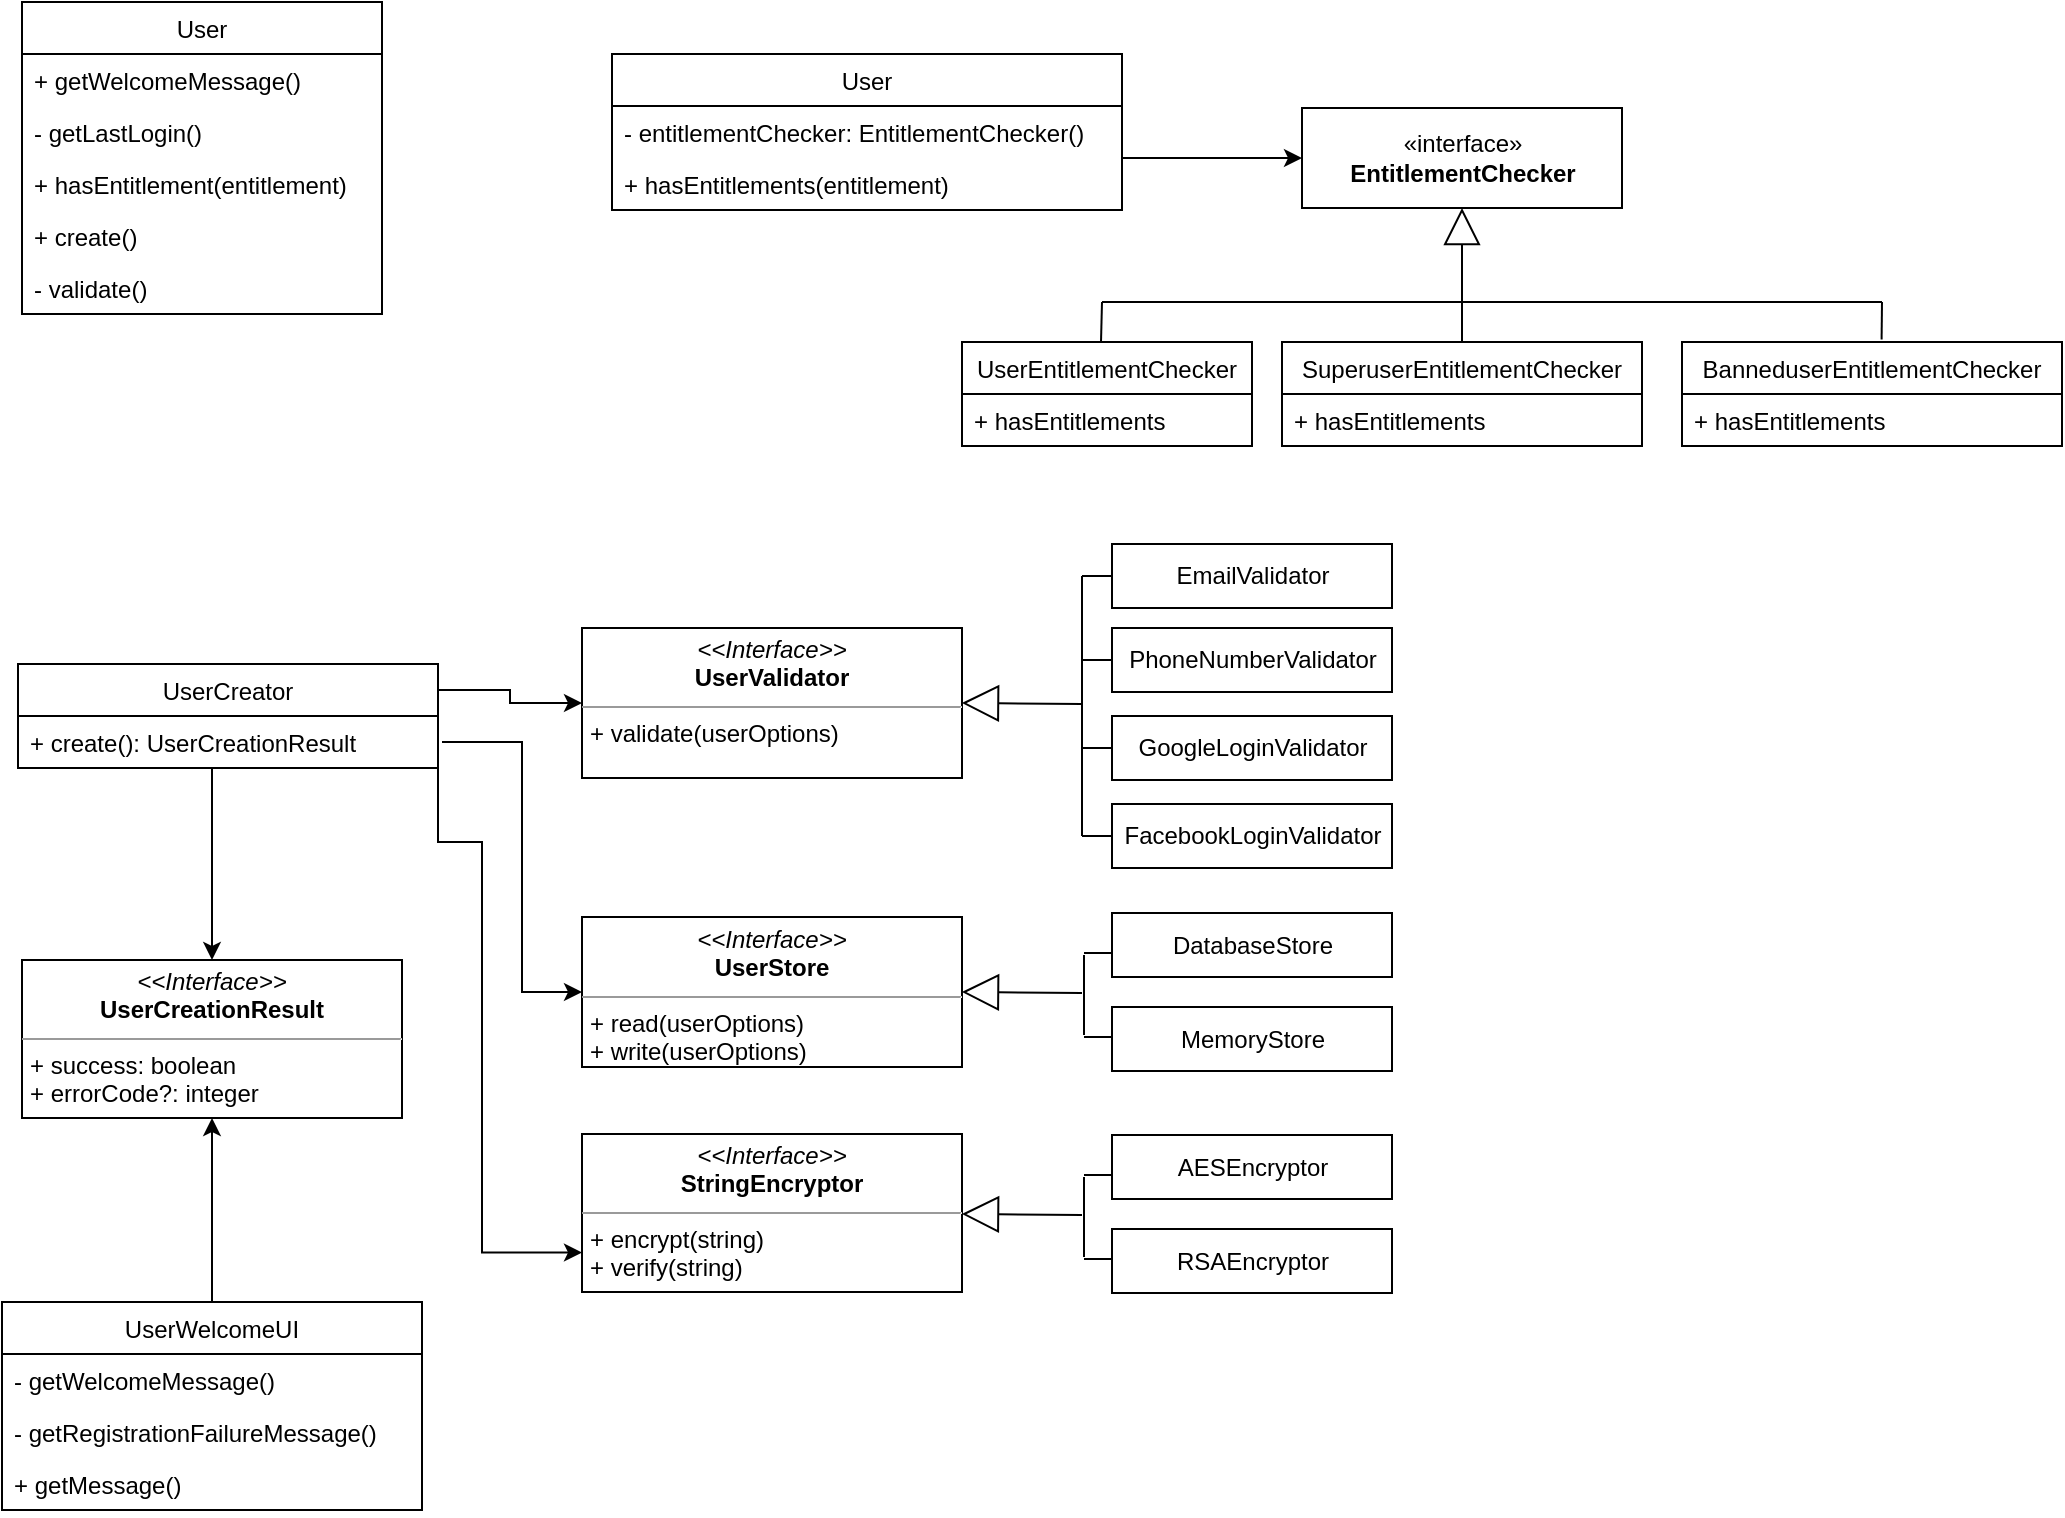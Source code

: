 <mxfile version="11.2.5" type="device" pages="1"><diagram id="V3O5zdJFwEncdk0u1EwL" name="Page-1"><mxGraphModel dx="786" dy="582" grid="1" gridSize="10" guides="1" tooltips="1" connect="1" arrows="1" fold="1" page="1" pageScale="1" pageWidth="850" pageHeight="1100" math="0" shadow="0"><root><mxCell id="0"/><mxCell id="1" parent="0"/><mxCell id="7j0RCMkMAUo1wKcaJVe4-88" style="edgeStyle=orthogonalEdgeStyle;rounded=0;orthogonalLoop=1;jettySize=auto;html=1;" edge="1" parent="1" source="7j0RCMkMAUo1wKcaJVe4-35" target="7j0RCMkMAUo1wKcaJVe4-83"><mxGeometry relative="1" as="geometry"><Array as="points"><mxPoint x="135" y="440"/><mxPoint x="135" y="440"/></Array></mxGeometry></mxCell><mxCell id="7j0RCMkMAUo1wKcaJVe4-6" value="User" style="swimlane;fontStyle=0;childLayout=stackLayout;horizontal=1;startSize=26;fillColor=none;horizontalStack=0;resizeParent=1;resizeParentMax=0;resizeLast=0;collapsible=1;marginBottom=0;" vertex="1" parent="1"><mxGeometry x="40" y="40" width="180" height="156" as="geometry"/></mxCell><mxCell id="7j0RCMkMAUo1wKcaJVe4-7" value="+ getWelcomeMessage()" style="text;strokeColor=none;fillColor=none;align=left;verticalAlign=top;spacingLeft=4;spacingRight=4;overflow=hidden;rotatable=0;points=[[0,0.5],[1,0.5]];portConstraint=eastwest;" vertex="1" parent="7j0RCMkMAUo1wKcaJVe4-6"><mxGeometry y="26" width="180" height="26" as="geometry"/></mxCell><mxCell id="7j0RCMkMAUo1wKcaJVe4-8" value="- getLastLogin()" style="text;strokeColor=none;fillColor=none;align=left;verticalAlign=top;spacingLeft=4;spacingRight=4;overflow=hidden;rotatable=0;points=[[0,0.5],[1,0.5]];portConstraint=eastwest;" vertex="1" parent="7j0RCMkMAUo1wKcaJVe4-6"><mxGeometry y="52" width="180" height="26" as="geometry"/></mxCell><mxCell id="7j0RCMkMAUo1wKcaJVe4-9" value="+ hasEntitlement(entitlement)" style="text;strokeColor=none;fillColor=none;align=left;verticalAlign=top;spacingLeft=4;spacingRight=4;overflow=hidden;rotatable=0;points=[[0,0.5],[1,0.5]];portConstraint=eastwest;" vertex="1" parent="7j0RCMkMAUo1wKcaJVe4-6"><mxGeometry y="78" width="180" height="26" as="geometry"/></mxCell><mxCell id="7j0RCMkMAUo1wKcaJVe4-10" value="+ create()" style="text;strokeColor=none;fillColor=none;align=left;verticalAlign=top;spacingLeft=4;spacingRight=4;overflow=hidden;rotatable=0;points=[[0,0.5],[1,0.5]];portConstraint=eastwest;" vertex="1" parent="7j0RCMkMAUo1wKcaJVe4-6"><mxGeometry y="104" width="180" height="26" as="geometry"/></mxCell><mxCell id="7j0RCMkMAUo1wKcaJVe4-11" value="- validate()" style="text;strokeColor=none;fillColor=none;align=left;verticalAlign=top;spacingLeft=4;spacingRight=4;overflow=hidden;rotatable=0;points=[[0,0.5],[1,0.5]];portConstraint=eastwest;" vertex="1" parent="7j0RCMkMAUo1wKcaJVe4-6"><mxGeometry y="130" width="180" height="26" as="geometry"/></mxCell><mxCell id="7j0RCMkMAUo1wKcaJVe4-13" value="User" style="swimlane;fontStyle=0;childLayout=stackLayout;horizontal=1;startSize=26;fillColor=none;horizontalStack=0;resizeParent=1;resizeParentMax=0;resizeLast=0;collapsible=1;marginBottom=0;" vertex="1" parent="1"><mxGeometry x="335" y="66" width="255" height="78" as="geometry"/></mxCell><mxCell id="7j0RCMkMAUo1wKcaJVe4-14" value="- entitlementChecker: EntitlementChecker()" style="text;strokeColor=none;fillColor=none;align=left;verticalAlign=top;spacingLeft=4;spacingRight=4;overflow=hidden;rotatable=0;points=[[0,0.5],[1,0.5]];portConstraint=eastwest;" vertex="1" parent="7j0RCMkMAUo1wKcaJVe4-13"><mxGeometry y="26" width="255" height="26" as="geometry"/></mxCell><mxCell id="7j0RCMkMAUo1wKcaJVe4-15" value="+ hasEntitlements(entitlement)" style="text;strokeColor=none;fillColor=none;align=left;verticalAlign=top;spacingLeft=4;spacingRight=4;overflow=hidden;rotatable=0;points=[[0,0.5],[1,0.5]];portConstraint=eastwest;" vertex="1" parent="7j0RCMkMAUo1wKcaJVe4-13"><mxGeometry y="52" width="255" height="26" as="geometry"/></mxCell><mxCell id="7j0RCMkMAUo1wKcaJVe4-19" value="«interface»&lt;br&gt;&lt;b&gt;EntitlementChecker&lt;/b&gt;" style="html=1;" vertex="1" parent="1"><mxGeometry x="680" y="93" width="160" height="50" as="geometry"/></mxCell><mxCell id="7j0RCMkMAUo1wKcaJVe4-20" style="edgeStyle=orthogonalEdgeStyle;rounded=0;orthogonalLoop=1;jettySize=auto;html=1;exitX=1;exitY=0.5;exitDx=0;exitDy=0;entryX=0;entryY=0.5;entryDx=0;entryDy=0;" edge="1" parent="1" source="7j0RCMkMAUo1wKcaJVe4-14" target="7j0RCMkMAUo1wKcaJVe4-19"><mxGeometry relative="1" as="geometry"><Array as="points"><mxPoint x="590" y="118"/></Array></mxGeometry></mxCell><mxCell id="7j0RCMkMAUo1wKcaJVe4-21" value="UserEntitlementChecker" style="swimlane;fontStyle=0;childLayout=stackLayout;horizontal=1;startSize=26;fillColor=none;horizontalStack=0;resizeParent=1;resizeParentMax=0;resizeLast=0;collapsible=1;marginBottom=0;" vertex="1" parent="1"><mxGeometry x="510" y="210" width="145" height="52" as="geometry"/></mxCell><mxCell id="7j0RCMkMAUo1wKcaJVe4-22" value="+ hasEntitlements" style="text;strokeColor=none;fillColor=none;align=left;verticalAlign=top;spacingLeft=4;spacingRight=4;overflow=hidden;rotatable=0;points=[[0,0.5],[1,0.5]];portConstraint=eastwest;" vertex="1" parent="7j0RCMkMAUo1wKcaJVe4-21"><mxGeometry y="26" width="145" height="26" as="geometry"/></mxCell><mxCell id="7j0RCMkMAUo1wKcaJVe4-25" value="BanneduserEntitlementChecker" style="swimlane;fontStyle=0;childLayout=stackLayout;horizontal=1;startSize=26;fillColor=none;horizontalStack=0;resizeParent=1;resizeParentMax=0;resizeLast=0;collapsible=1;marginBottom=0;" vertex="1" parent="1"><mxGeometry x="870" y="210" width="190" height="52" as="geometry"/></mxCell><mxCell id="7j0RCMkMAUo1wKcaJVe4-26" value="+ hasEntitlements" style="text;strokeColor=none;fillColor=none;align=left;verticalAlign=top;spacingLeft=4;spacingRight=4;overflow=hidden;rotatable=0;points=[[0,0.5],[1,0.5]];portConstraint=eastwest;" vertex="1" parent="7j0RCMkMAUo1wKcaJVe4-25"><mxGeometry y="26" width="190" height="26" as="geometry"/></mxCell><mxCell id="7j0RCMkMAUo1wKcaJVe4-27" value="SuperuserEntitlementChecker" style="swimlane;fontStyle=0;childLayout=stackLayout;horizontal=1;startSize=26;fillColor=none;horizontalStack=0;resizeParent=1;resizeParentMax=0;resizeLast=0;collapsible=1;marginBottom=0;" vertex="1" parent="1"><mxGeometry x="670" y="210" width="180" height="52" as="geometry"/></mxCell><mxCell id="7j0RCMkMAUo1wKcaJVe4-28" value="+ hasEntitlements" style="text;strokeColor=none;fillColor=none;align=left;verticalAlign=top;spacingLeft=4;spacingRight=4;overflow=hidden;rotatable=0;points=[[0,0.5],[1,0.5]];portConstraint=eastwest;" vertex="1" parent="7j0RCMkMAUo1wKcaJVe4-27"><mxGeometry y="26" width="180" height="26" as="geometry"/></mxCell><mxCell id="7j0RCMkMAUo1wKcaJVe4-29" value="" style="endArrow=block;endSize=16;endFill=0;html=1;entryX=0.5;entryY=1;entryDx=0;entryDy=0;exitX=0.5;exitY=0;exitDx=0;exitDy=0;" edge="1" parent="1" source="7j0RCMkMAUo1wKcaJVe4-27" target="7j0RCMkMAUo1wKcaJVe4-19"><mxGeometry width="160" relative="1" as="geometry"><mxPoint x="270" y="290" as="sourcePoint"/><mxPoint x="430" y="290" as="targetPoint"/></mxGeometry></mxCell><mxCell id="7j0RCMkMAUo1wKcaJVe4-31" value="" style="endArrow=none;html=1;" edge="1" parent="1"><mxGeometry width="50" height="50" relative="1" as="geometry"><mxPoint x="580" y="190" as="sourcePoint"/><mxPoint x="760" y="190" as="targetPoint"/></mxGeometry></mxCell><mxCell id="7j0RCMkMAUo1wKcaJVe4-32" value="" style="endArrow=none;html=1;" edge="1" parent="1"><mxGeometry width="50" height="50" relative="1" as="geometry"><mxPoint x="760" y="190" as="sourcePoint"/><mxPoint x="970" y="190" as="targetPoint"/></mxGeometry></mxCell><mxCell id="7j0RCMkMAUo1wKcaJVe4-33" value="" style="endArrow=none;html=1;exitX=0.5;exitY=0;exitDx=0;exitDy=0;" edge="1" parent="1"><mxGeometry width="50" height="50" relative="1" as="geometry"><mxPoint x="579.5" y="210" as="sourcePoint"/><mxPoint x="580" y="190" as="targetPoint"/></mxGeometry></mxCell><mxCell id="7j0RCMkMAUo1wKcaJVe4-34" value="" style="endArrow=none;html=1;exitX=0.52;exitY=-0.025;exitDx=0;exitDy=0;exitPerimeter=0;" edge="1" parent="1"><mxGeometry width="50" height="50" relative="1" as="geometry"><mxPoint x="969.8" y="208.7" as="sourcePoint"/><mxPoint x="970" y="190" as="targetPoint"/></mxGeometry></mxCell><mxCell id="7j0RCMkMAUo1wKcaJVe4-42" value="&lt;p style=&quot;margin: 0px ; margin-top: 4px ; text-align: center&quot;&gt;&lt;i&gt;&amp;lt;&amp;lt;Interface&amp;gt;&amp;gt;&lt;/i&gt;&lt;br&gt;&lt;b&gt;UserValidator&lt;/b&gt;&lt;/p&gt;&lt;hr size=&quot;1&quot;&gt;&lt;p style=&quot;margin: 0px ; margin-left: 4px&quot;&gt;&lt;span&gt;+ validate(userOptions)&lt;/span&gt;&lt;br&gt;&lt;/p&gt;" style="verticalAlign=top;align=left;overflow=fill;fontSize=12;fontFamily=Helvetica;html=1;" vertex="1" parent="1"><mxGeometry x="320" y="353" width="190" height="75" as="geometry"/></mxCell><mxCell id="7j0RCMkMAUo1wKcaJVe4-45" value="EmailValidator" style="html=1;" vertex="1" parent="1"><mxGeometry x="585" y="311" width="140" height="32" as="geometry"/></mxCell><mxCell id="7j0RCMkMAUo1wKcaJVe4-46" value="PhoneNumberValidator" style="html=1;" vertex="1" parent="1"><mxGeometry x="585" y="353" width="140" height="32" as="geometry"/></mxCell><mxCell id="7j0RCMkMAUo1wKcaJVe4-47" value="GoogleLoginValidator" style="html=1;" vertex="1" parent="1"><mxGeometry x="585" y="397" width="140" height="32" as="geometry"/></mxCell><mxCell id="7j0RCMkMAUo1wKcaJVe4-48" value="FacebookLoginValidator" style="html=1;" vertex="1" parent="1"><mxGeometry x="585" y="441" width="140" height="32" as="geometry"/></mxCell><mxCell id="7j0RCMkMAUo1wKcaJVe4-49" value="" style="endArrow=block;endSize=16;endFill=0;html=1;entryX=1;entryY=0.5;entryDx=0;entryDy=0;" edge="1" parent="1" target="7j0RCMkMAUo1wKcaJVe4-42"><mxGeometry width="160" relative="1" as="geometry"><mxPoint x="570" y="391" as="sourcePoint"/><mxPoint x="200" y="551" as="targetPoint"/></mxGeometry></mxCell><mxCell id="7j0RCMkMAUo1wKcaJVe4-50" value="" style="endArrow=none;html=1;" edge="1" parent="1"><mxGeometry width="50" height="50" relative="1" as="geometry"><mxPoint x="570" y="457" as="sourcePoint"/><mxPoint x="570" y="327" as="targetPoint"/></mxGeometry></mxCell><mxCell id="7j0RCMkMAUo1wKcaJVe4-51" value="" style="endArrow=none;html=1;entryX=0;entryY=0.5;entryDx=0;entryDy=0;" edge="1" parent="1" target="7j0RCMkMAUo1wKcaJVe4-48"><mxGeometry width="50" height="50" relative="1" as="geometry"><mxPoint x="570" y="457" as="sourcePoint"/><mxPoint x="90" y="551" as="targetPoint"/></mxGeometry></mxCell><mxCell id="7j0RCMkMAUo1wKcaJVe4-52" value="" style="endArrow=none;html=1;entryX=0;entryY=0.5;entryDx=0;entryDy=0;" edge="1" parent="1" target="7j0RCMkMAUo1wKcaJVe4-47"><mxGeometry width="50" height="50" relative="1" as="geometry"><mxPoint x="570" y="413" as="sourcePoint"/><mxPoint x="595" y="467" as="targetPoint"/></mxGeometry></mxCell><mxCell id="7j0RCMkMAUo1wKcaJVe4-53" value="" style="endArrow=none;html=1;exitX=0;exitY=0.5;exitDx=0;exitDy=0;" edge="1" parent="1" source="7j0RCMkMAUo1wKcaJVe4-46"><mxGeometry width="50" height="50" relative="1" as="geometry"><mxPoint x="580" y="423" as="sourcePoint"/><mxPoint x="570" y="369" as="targetPoint"/></mxGeometry></mxCell><mxCell id="7j0RCMkMAUo1wKcaJVe4-54" value="" style="endArrow=none;html=1;exitX=0;exitY=0.5;exitDx=0;exitDy=0;" edge="1" parent="1" source="7j0RCMkMAUo1wKcaJVe4-45"><mxGeometry width="50" height="50" relative="1" as="geometry"><mxPoint x="595" y="379" as="sourcePoint"/><mxPoint x="570" y="327" as="targetPoint"/></mxGeometry></mxCell><mxCell id="7j0RCMkMAUo1wKcaJVe4-56" style="edgeStyle=orthogonalEdgeStyle;rounded=0;orthogonalLoop=1;jettySize=auto;html=1;exitX=1;exitY=0.25;exitDx=0;exitDy=0;entryX=0;entryY=0.5;entryDx=0;entryDy=0;" edge="1" parent="1" source="7j0RCMkMAUo1wKcaJVe4-35" target="7j0RCMkMAUo1wKcaJVe4-42"><mxGeometry relative="1" as="geometry"/></mxCell><mxCell id="7j0RCMkMAUo1wKcaJVe4-85" style="edgeStyle=orthogonalEdgeStyle;rounded=0;orthogonalLoop=1;jettySize=auto;html=1;exitX=0.5;exitY=0;exitDx=0;exitDy=0;" edge="1" parent="1" source="7j0RCMkMAUo1wKcaJVe4-57" target="7j0RCMkMAUo1wKcaJVe4-83"><mxGeometry relative="1" as="geometry"/></mxCell><mxCell id="7j0RCMkMAUo1wKcaJVe4-57" value="UserWelcomeUI" style="swimlane;fontStyle=0;childLayout=stackLayout;horizontal=1;startSize=26;fillColor=none;horizontalStack=0;resizeParent=1;resizeParentMax=0;resizeLast=0;collapsible=1;marginBottom=0;" vertex="1" parent="1"><mxGeometry x="30" y="690" width="210" height="104" as="geometry"/></mxCell><mxCell id="7j0RCMkMAUo1wKcaJVe4-60" value="- getWelcomeMessage()" style="text;strokeColor=none;fillColor=none;align=left;verticalAlign=top;spacingLeft=4;spacingRight=4;overflow=hidden;rotatable=0;points=[[0,0.5],[1,0.5]];portConstraint=eastwest;" vertex="1" parent="7j0RCMkMAUo1wKcaJVe4-57"><mxGeometry y="26" width="210" height="26" as="geometry"/></mxCell><mxCell id="7j0RCMkMAUo1wKcaJVe4-61" value="- getRegistrationFailureMessage()" style="text;strokeColor=none;fillColor=none;align=left;verticalAlign=top;spacingLeft=4;spacingRight=4;overflow=hidden;rotatable=0;points=[[0,0.5],[1,0.5]];portConstraint=eastwest;" vertex="1" parent="7j0RCMkMAUo1wKcaJVe4-57"><mxGeometry y="52" width="210" height="26" as="geometry"/></mxCell><mxCell id="7j0RCMkMAUo1wKcaJVe4-62" value="+ getMessage()" style="text;strokeColor=none;fillColor=none;align=left;verticalAlign=top;spacingLeft=4;spacingRight=4;overflow=hidden;rotatable=0;points=[[0,0.5],[1,0.5]];portConstraint=eastwest;" vertex="1" parent="7j0RCMkMAUo1wKcaJVe4-57"><mxGeometry y="78" width="210" height="26" as="geometry"/></mxCell><mxCell id="7j0RCMkMAUo1wKcaJVe4-65" value="&lt;p style=&quot;margin: 0px ; margin-top: 4px ; text-align: center&quot;&gt;&lt;i&gt;&amp;lt;&amp;lt;Interface&amp;gt;&amp;gt;&lt;/i&gt;&lt;br&gt;&lt;b&gt;UserStore&lt;/b&gt;&lt;/p&gt;&lt;hr size=&quot;1&quot;&gt;&lt;p style=&quot;margin: 0px ; margin-left: 4px&quot;&gt;&lt;span&gt;+ read(userOptions)&lt;/span&gt;&lt;br&gt;&lt;/p&gt;&lt;p style=&quot;margin: 0px ; margin-left: 4px&quot;&gt;&lt;span&gt;+ write(userOptions)&lt;/span&gt;&lt;/p&gt;" style="verticalAlign=top;align=left;overflow=fill;fontSize=12;fontFamily=Helvetica;html=1;" vertex="1" parent="1"><mxGeometry x="320" y="497.5" width="190" height="75" as="geometry"/></mxCell><mxCell id="7j0RCMkMAUo1wKcaJVe4-66" style="edgeStyle=orthogonalEdgeStyle;rounded=0;orthogonalLoop=1;jettySize=auto;html=1;exitX=1;exitY=0.5;exitDx=0;exitDy=0;entryX=0;entryY=0.5;entryDx=0;entryDy=0;" edge="1" parent="1" target="7j0RCMkMAUo1wKcaJVe4-65"><mxGeometry relative="1" as="geometry"><mxPoint x="250" y="410" as="sourcePoint"/><Array as="points"><mxPoint x="290" y="410"/><mxPoint x="290" y="535"/></Array></mxGeometry></mxCell><mxCell id="7j0RCMkMAUo1wKcaJVe4-67" value="" style="endArrow=block;endSize=16;endFill=0;html=1;entryX=1;entryY=0.5;entryDx=0;entryDy=0;" edge="1" parent="1" target="7j0RCMkMAUo1wKcaJVe4-65"><mxGeometry width="160" relative="1" as="geometry"><mxPoint x="570" y="535.5" as="sourcePoint"/><mxPoint x="530" y="537.5" as="targetPoint"/></mxGeometry></mxCell><mxCell id="7j0RCMkMAUo1wKcaJVe4-68" value="" style="endArrow=none;html=1;" edge="1" parent="1"><mxGeometry width="50" height="50" relative="1" as="geometry"><mxPoint x="571" y="556.5" as="sourcePoint"/><mxPoint x="571" y="516.5" as="targetPoint"/></mxGeometry></mxCell><mxCell id="7j0RCMkMAUo1wKcaJVe4-70" value="" style="endArrow=none;html=1;entryX=0;entryY=0.5;entryDx=0;entryDy=0;" edge="1" parent="1"><mxGeometry width="50" height="50" relative="1" as="geometry"><mxPoint x="571" y="557.5" as="sourcePoint"/><mxPoint x="586" y="557.5" as="targetPoint"/></mxGeometry></mxCell><mxCell id="7j0RCMkMAUo1wKcaJVe4-71" value="" style="endArrow=none;html=1;exitX=0;exitY=0.5;exitDx=0;exitDy=0;" edge="1" parent="1"><mxGeometry width="50" height="50" relative="1" as="geometry"><mxPoint x="586" y="515.5" as="sourcePoint"/><mxPoint x="571" y="515.5" as="targetPoint"/></mxGeometry></mxCell><mxCell id="7j0RCMkMAUo1wKcaJVe4-73" value="DatabaseStore" style="html=1;" vertex="1" parent="1"><mxGeometry x="585" y="495.5" width="140" height="32" as="geometry"/></mxCell><mxCell id="7j0RCMkMAUo1wKcaJVe4-74" value="MemoryStore" style="html=1;" vertex="1" parent="1"><mxGeometry x="585" y="542.5" width="140" height="32" as="geometry"/></mxCell><mxCell id="7j0RCMkMAUo1wKcaJVe4-75" value="&lt;p style=&quot;margin: 0px ; margin-top: 4px ; text-align: center&quot;&gt;&lt;i&gt;&amp;lt;&amp;lt;Interface&amp;gt;&amp;gt;&lt;/i&gt;&lt;br&gt;&lt;b&gt;StringEncryptor&lt;/b&gt;&lt;/p&gt;&lt;hr size=&quot;1&quot;&gt;&lt;p style=&quot;margin: 0px ; margin-left: 4px&quot;&gt;&lt;span&gt;+ encrypt(string)&lt;/span&gt;&lt;br&gt;&lt;/p&gt;&lt;p style=&quot;margin: 0px ; margin-left: 4px&quot;&gt;&lt;span&gt;+ verify(string)&lt;/span&gt;&lt;/p&gt;" style="verticalAlign=top;align=left;overflow=fill;fontSize=12;fontFamily=Helvetica;html=1;" vertex="1" parent="1"><mxGeometry x="320" y="606" width="190" height="79" as="geometry"/></mxCell><mxCell id="7j0RCMkMAUo1wKcaJVe4-76" style="edgeStyle=orthogonalEdgeStyle;rounded=0;orthogonalLoop=1;jettySize=auto;html=1;entryX=0;entryY=0.75;entryDx=0;entryDy=0;" edge="1" parent="1" source="7j0RCMkMAUo1wKcaJVe4-35" target="7j0RCMkMAUo1wKcaJVe4-75"><mxGeometry relative="1" as="geometry"><Array as="points"><mxPoint x="248" y="460"/><mxPoint x="270" y="460"/><mxPoint x="270" y="665"/></Array></mxGeometry></mxCell><mxCell id="7j0RCMkMAUo1wKcaJVe4-77" value="" style="endArrow=block;endSize=16;endFill=0;html=1;entryX=1;entryY=0.5;entryDx=0;entryDy=0;" edge="1" parent="1"><mxGeometry width="160" relative="1" as="geometry"><mxPoint x="570" y="646.5" as="sourcePoint"/><mxPoint x="510" y="646" as="targetPoint"/></mxGeometry></mxCell><mxCell id="7j0RCMkMAUo1wKcaJVe4-78" value="" style="endArrow=none;html=1;" edge="1" parent="1"><mxGeometry width="50" height="50" relative="1" as="geometry"><mxPoint x="571" y="667.5" as="sourcePoint"/><mxPoint x="571" y="627.5" as="targetPoint"/></mxGeometry></mxCell><mxCell id="7j0RCMkMAUo1wKcaJVe4-79" value="" style="endArrow=none;html=1;entryX=0;entryY=0.5;entryDx=0;entryDy=0;" edge="1" parent="1"><mxGeometry width="50" height="50" relative="1" as="geometry"><mxPoint x="571" y="668.5" as="sourcePoint"/><mxPoint x="586" y="668.5" as="targetPoint"/></mxGeometry></mxCell><mxCell id="7j0RCMkMAUo1wKcaJVe4-80" value="" style="endArrow=none;html=1;exitX=0;exitY=0.5;exitDx=0;exitDy=0;" edge="1" parent="1"><mxGeometry width="50" height="50" relative="1" as="geometry"><mxPoint x="586" y="626.5" as="sourcePoint"/><mxPoint x="571" y="626.5" as="targetPoint"/></mxGeometry></mxCell><mxCell id="7j0RCMkMAUo1wKcaJVe4-81" value="AESEncryptor" style="html=1;" vertex="1" parent="1"><mxGeometry x="585" y="606.5" width="140" height="32" as="geometry"/></mxCell><mxCell id="7j0RCMkMAUo1wKcaJVe4-82" value="RSAEncryptor" style="html=1;" vertex="1" parent="1"><mxGeometry x="585" y="653.5" width="140" height="32" as="geometry"/></mxCell><mxCell id="7j0RCMkMAUo1wKcaJVe4-83" value="&lt;p style=&quot;margin: 0px ; margin-top: 4px ; text-align: center&quot;&gt;&lt;i&gt;&amp;lt;&amp;lt;Interface&amp;gt;&amp;gt;&lt;/i&gt;&lt;br&gt;&lt;b&gt;UserCreationResult&lt;/b&gt;&lt;/p&gt;&lt;hr size=&quot;1&quot;&gt;&lt;p style=&quot;margin: 0px ; margin-left: 4px&quot;&gt;&lt;span&gt;+ success: boolean&lt;/span&gt;&lt;/p&gt;&lt;p style=&quot;margin: 0px ; margin-left: 4px&quot;&gt;&lt;span&gt;+ errorCode?: integer&lt;/span&gt;&lt;/p&gt;" style="verticalAlign=top;align=left;overflow=fill;fontSize=12;fontFamily=Helvetica;html=1;" vertex="1" parent="1"><mxGeometry x="40" y="519" width="190" height="79" as="geometry"/></mxCell><mxCell id="7j0RCMkMAUo1wKcaJVe4-35" value="UserCreator" style="swimlane;fontStyle=0;childLayout=stackLayout;horizontal=1;startSize=26;fillColor=none;horizontalStack=0;resizeParent=1;resizeParentMax=0;resizeLast=0;collapsible=1;marginBottom=0;" vertex="1" parent="1"><mxGeometry x="38" y="371" width="210" height="52" as="geometry"/></mxCell><mxCell id="7j0RCMkMAUo1wKcaJVe4-41" value="+ create(): UserCreationResult" style="text;strokeColor=none;fillColor=none;align=left;verticalAlign=top;spacingLeft=4;spacingRight=4;overflow=hidden;rotatable=0;points=[[0,0.5],[1,0.5]];portConstraint=eastwest;" vertex="1" parent="7j0RCMkMAUo1wKcaJVe4-35"><mxGeometry y="26" width="210" height="26" as="geometry"/></mxCell></root></mxGraphModel></diagram></mxfile>